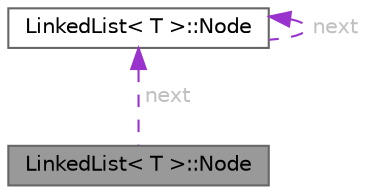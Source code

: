digraph "LinkedList&lt; T &gt;::Node"
{
 // LATEX_PDF_SIZE
  bgcolor="transparent";
  edge [fontname=Helvetica,fontsize=10,labelfontname=Helvetica,labelfontsize=10];
  node [fontname=Helvetica,fontsize=10,shape=box,height=0.2,width=0.4];
  Node1 [id="Node000001",label="LinkedList\< T \>::Node",height=0.2,width=0.4,color="gray40", fillcolor="grey60", style="filled", fontcolor="black",tooltip=" "];
  Node2 -> Node1 [id="edge1_Node000001_Node000002",dir="back",color="darkorchid3",style="dashed",tooltip=" ",label=" next",fontcolor="grey" ];
  Node2 [id="Node000002",label="LinkedList\< T \>::Node",height=0.2,width=0.4,color="gray40", fillcolor="white", style="filled",URL="$struct_linked_list_1_1_node.html",tooltip=" "];
  Node2 -> Node2 [id="edge2_Node000002_Node000002",dir="back",color="darkorchid3",style="dashed",tooltip=" ",label=" next",fontcolor="grey" ];
}
